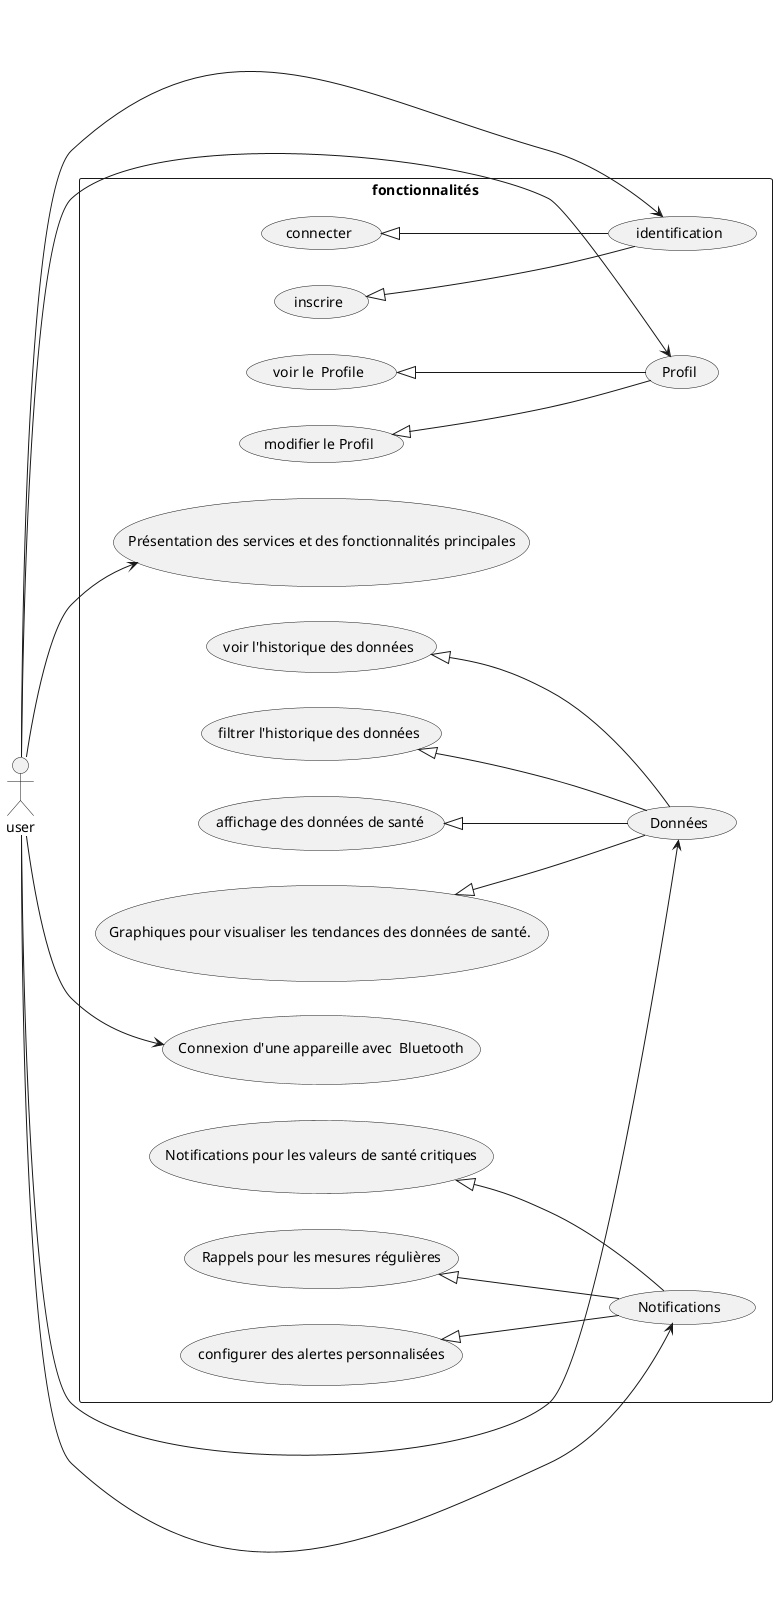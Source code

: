 @startuml analyse 
left to right direction

actor user 


rectangle fonctionnalités {
    usecase identification as indf 
    usecase connecter
    usecase inscrire

    usecase Profil  as pf 
    usecase "voir le  Profile" as voiePf   
    usecase "modifier le Profil" as modiPf 

    usecase "Présentation des services et des fonctionnalités principales" as affServices 

    usecase "Données" as donnees  
    usecase "affichage des données de santé" as affDonne 
    usecase "Graphiques pour visualiser les tendances des données de santé. " as grapheDonn
    usecase "voir l'historique des données" as histoDonn 
    usecase "filtrer l'historique des données" as filterDonn

    usecase "Connexion d'une appareille avec  Bluetooth" as connBl 
    ' usecase "connexion d'une appareille avec Bluetooth"  as connNV 
    ' usecase "gestion des historiques de connexion" as connHisto 

    usecase Notifications as notif 
    usecase "Notifications pour les valeurs de santé critiques" as notifVal
    usecase "Rappels pour les mesures régulières"   as rappel 
    usecase "configurer des alertes personnalisées" as notifPerso 


}
 
connecter <|-- indf
inscrire <|-- indf


voiePf <|-- pf
modiPf <|-- pf

affDonne <|-- donnees
grapheDonn <|-- donnees
histoDonn <|-- donnees
filterDonn <|-- donnees

' connNV <|-- connBl
' connHisto <|-- connBl

notifVal <|-- notif
rappel <|-- notif
notifPerso <|-- notif


user --> indf 
user --> pf 
user --> affServices 
user --> donnees
user --> connBl
user --> notif
@enduml